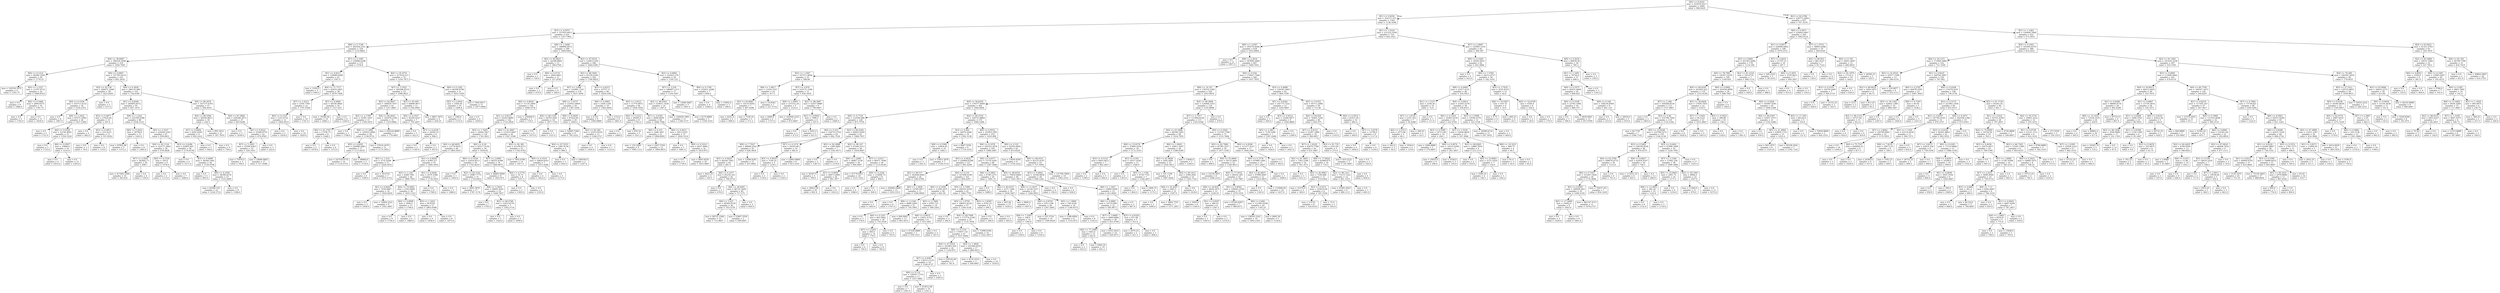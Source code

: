 digraph Tree {
node [shape=box] ;
0 [label="X[5] <= 8.2619\nmse = 333076.9517\nsamples = 2000\nvalue = 996.6425"] ;
1 [label="X[1] <= 0.8256\nmse = 324111.515\nsamples = 1343\nvalue = 1138.1646"] ;
0 -> 1 [labeldistance=2.5, labelangle=45, headlabel="True"] ;
2 [label="X[3] <= 0.5975\nmse = 337055.0912\nsamples = 633\nvalue = 1357.7962"] ;
1 -> 2 ;
3 [label="X[8] <= 5.7148\nmse = 362504.2551\nsamples = 334\nvalue = 1132.8802"] ;
2 -> 3 ;
4 [label="X[4] <= 39.8487\nmse = 390229.3048\nsamples = 219\nvalue = 1004.7945"] ;
3 -> 4 ;
5 [label="X[6] <= 0.1214\nmse = 60280.3304\nsamples = 28\nvalue = 1779.25"] ;
4 -> 5 ;
6 [label="mse = 145530.1875\nsamples = 4\nvalue = 1355.75"] ;
5 -> 6 ;
7 [label="X[5] <= 2.3327\nmse = 11197.9722\nsamples = 24\nvalue = 1849.8333"] ;
5 -> 7 ;
8 [label="mse = 0.0\nsamples = 8\nvalue = 1986.0"] ;
7 -> 8 ;
9 [label="X[6] <= 0.5466\nmse = 2890.9375\nsamples = 16\nvalue = 1781.75"] ;
7 -> 9 ;
10 [label="mse = 0.0\nsamples = 5\nvalue = 1702.0"] ;
9 -> 10 ;
11 [label="mse = 0.0\nsamples = 11\nvalue = 1818.0"] ;
9 -> 11 ;
12 [label="X[6] <= 0.0807\nmse = 337783.0519\nsamples = 191\nvalue = 891.2618"] ;
4 -> 12 ;
13 [label="X[2] <= 92.136\nmse = 206071.3268\nsamples = 39\nvalue = 1423.8205"] ;
12 -> 13 ;
14 [label="X[0] <= 0.1936\nmse = 103713.4152\nsamples = 34\nvalue = 1554.2353"] ;
13 -> 14 ;
15 [label="mse = 0.0\nsamples = 8\nvalue = 1967.0"] ;
14 -> 15 ;
16 [label="X[8] <= 3.1822\nmse = 67072.1006\nsamples = 26\nvalue = 1427.2308"] ;
14 -> 16 ;
17 [label="mse = 0.0\nsamples = 5\nvalue = 1751.0"] ;
16 -> 17 ;
18 [label="X[6] <= 0.0328\nmse = 52140.4082\nsamples = 21\nvalue = 1350.1429"] ;
16 -> 18 ;
19 [label="mse = 0.0\nsamples = 5\nvalue = 1725.0"] ;
18 -> 19 ;
20 [label="X[6] <= 0.0587\nmse = 10800.0\nsamples = 16\nvalue = 1233.0"] ;
18 -> 20 ;
21 [label="mse = 0.0\nsamples = 4\nvalue = 1053.0"] ;
20 -> 21 ;
22 [label="mse = 0.0\nsamples = 12\nvalue = 1293.0"] ;
20 -> 22 ;
23 [label="mse = 0.0\nsamples = 5\nvalue = 537.0"] ;
13 -> 23 ;
24 [label="X[0] <= 0.3628\nmse = 280135.486\nsamples = 152\nvalue = 754.6184"] ;
12 -> 24 ;
25 [label="X[1] <= 0.8206\nmse = 285893.9572\nsamples = 95\nvalue = 907.1474"] ;
24 -> 25 ;
26 [label="X[3] <= 0.4877\nmse = 27624.64\nsamples = 15\nvalue = 207.6"] ;
25 -> 26 ;
27 [label="mse = 0.0\nsamples = 4\nvalue = 482.0"] ;
26 -> 27 ;
28 [label="X[3] <= 0.4913\nmse = 333.4215\nsamples = 11\nvalue = 107.8182"] ;
26 -> 28 ;
29 [label="mse = 0.0\nsamples = 3\nvalue = 78.0"] ;
28 -> 29 ;
30 [label="mse = 0.0\nsamples = 8\nvalue = 119.0"] ;
28 -> 30 ;
31 [label="X[8] <= 1.2241\nmse = 225358.9398\nsamples = 80\nvalue = 1038.3125"] ;
25 -> 31 ;
32 [label="X[0] <= 0.2022\nmse = 36748.0\nsamples = 13\nvalue = 1442.0"] ;
31 -> 32 ;
33 [label="mse = 87852.96\nsamples = 5\nvalue = 1373.2"] ;
32 -> 33 ;
34 [label="mse = 0.0\nsamples = 8\nvalue = 1485.0"] ;
32 -> 34 ;
35 [label="X[5] <= 2.3327\nmse = 224200.1043\nsamples = 67\nvalue = 959.9851"] ;
31 -> 35 ;
36 [label="X[4] <= 82.1124\nmse = 322171.2842\nsamples = 29\nvalue = 678.4828"] ;
35 -> 36 ;
37 [label="X[7] <= 2.4561\nmse = 362842.71\nsamples = 20\nvalue = 498.7"] ;
36 -> 37 ;
38 [label="mse = 417492.1094\nsamples = 16\nvalue = 583.625"] ;
37 -> 38 ;
39 [label="mse = 0.0\nsamples = 4\nvalue = 159.0"] ;
37 -> 39 ;
40 [label="X[0] <= 0.1526\nmse = 350.0\nsamples = 9\nvalue = 1078.0"] ;
36 -> 40 ;
41 [label="mse = 0.0\nsamples = 2\nvalue = 1113.0"] ;
40 -> 41 ;
42 [label="mse = 0.0\nsamples = 7\nvalue = 1068.0"] ;
40 -> 42 ;
43 [label="X[3] <= 0.4286\nmse = 42805.045\nsamples = 38\nvalue = 1174.8158"] ;
35 -> 43 ;
44 [label="mse = 0.0\nsamples = 4\nvalue = 1471.0"] ;
43 -> 44 ;
45 [label="X[3] <= 0.4489\nmse = 36306.1462\nsamples = 34\nvalue = 1139.9706"] ;
43 -> 45 ;
46 [label="mse = 0.0\nsamples = 11\nvalue = 993.0"] ;
45 -> 46 ;
47 [label="X[6] <= 0.1956\nmse = 38398.6276\nsamples = 23\nvalue = 1210.2609"] ;
45 -> 47 ;
48 [label="mse = 62560.102\nsamples = 14\nvalue = 1224.5714"] ;
47 -> 48 ;
49 [label="mse = 0.0\nsamples = 9\nvalue = 1188.0"] ;
47 -> 49 ;
50 [label="X[4] <= 80.2874\nmse = 167137.6793\nsamples = 57\nvalue = 500.4035"] ;
24 -> 50 ;
51 [label="X[4] <= 68.5596\nmse = 48184.9833\nsamples = 30\nvalue = 326.5"] ;
50 -> 51 ;
52 [label="X[7] <= 0.6994\nmse = 9292.8395\nsamples = 9\nvalue = 650.2222"] ;
51 -> 52 ;
53 [label="mse = 0.0\nsamples = 5\nvalue = 564.0"] ;
52 -> 53 ;
54 [label="mse = 0.0\nsamples = 4\nvalue = 758.0"] ;
52 -> 54 ;
55 [label="mse = 692.1814\nsamples = 21\nvalue = 187.7619"] ;
51 -> 55 ;
56 [label="X[4] <= 87.5848\nmse = 228368.3073\nsamples = 27\nvalue = 693.6296"] ;
50 -> 56 ;
57 [label="mse = 0.0\nsamples = 5\nvalue = 1636.0"] ;
56 -> 57 ;
58 [label="X[1] <= 0.8222\nmse = 32566.9752\nsamples = 22\nvalue = 479.4545"] ;
56 -> 58 ;
59 [label="X[7] <= 3.1093\nmse = 25590.9363\nsamples = 19\nvalue = 520.1053"] ;
58 -> 59 ;
60 [label="mse = 75076.0\nsamples = 2\nvalue = 546.0"] ;
59 -> 60 ;
61 [label="mse = 19680.9965\nsamples = 17\nvalue = 517.0588"] ;
59 -> 61 ;
62 [label="mse = 0.0\nsamples = 3\nvalue = 222.0"] ;
58 -> 62 ;
63 [label="X[7] <= 2.1095\nmse = 218966.6296\nsamples = 115\nvalue = 1376.8"] ;
3 -> 63 ;
64 [label="X[1] <= 0.8213\nmse = 129080.9268\nsamples = 41\nvalue = 1597.0"] ;
63 -> 64 ;
65 [label="mse = 1250.0\nsamples = 3\nvalue = 549.0"] ;
64 -> 65 ;
66 [label="X[4] <= 71.7717\nmse = 45619.2465\nsamples = 38\nvalue = 1679.7368"] ;
64 -> 66 ;
67 [label="X[7] <= 1.9313\nmse = 3356.7769\nsamples = 22\nvalue = 1797.6364"] ;
66 -> 67 ;
68 [label="X[0] <= 0.1519\nmse = 1253.4722\nsamples = 12\nvalue = 1844.8333"] ;
67 -> 68 ;
69 [label="mse = 0.0\nsamples = 2\nvalue = 1924.0"] ;
68 -> 69 ;
70 [label="mse = 0.0\nsamples = 10\nvalue = 1829.0"] ;
68 -> 70 ;
71 [label="mse = 0.0\nsamples = 10\nvalue = 1741.0"] ;
67 -> 71 ;
72 [label="X[7] <= 0.0684\nmse = 58336.9844\nsamples = 16\nvalue = 1517.625"] ;
66 -> 72 ;
73 [label="mse = 19346.56\nsamples = 10\nvalue = 1684.2"] ;
72 -> 73 ;
74 [label="mse = 0.0\nsamples = 6\nvalue = 1240.0"] ;
72 -> 74 ;
75 [label="X[4] <= 91.8751\nmse = 227018.513\nsamples = 74\nvalue = 1254.7973"] ;
63 -> 75 ;
76 [label="X[7] <= 3.7022\nmse = 205288.4514\nsamples = 53\nvalue = 1096.9623"] ;
75 -> 76 ;
77 [label="X[2] <= 82.8837\nmse = 166620.7937\nsamples = 42\nvalue = 1217.6667"] ;
76 -> 77 ;
78 [label="X[5] <= 2.1799\nmse = 35361.5207\nsamples = 11\nvalue = 1540.5455"] ;
77 -> 78 ;
79 [label="X[4] <= 41.2767\nmse = 17556.75\nsamples = 8\nvalue = 1448.5"] ;
78 -> 79 ;
80 [label="mse = 0.0\nsamples = 2\nvalue = 1678.0"] ;
79 -> 80 ;
81 [label="mse = 0.0\nsamples = 6\nvalue = 1372.0"] ;
79 -> 81 ;
82 [label="mse = 0.0\nsamples = 3\nvalue = 1786.0"] ;
78 -> 82 ;
83 [label="X[4] <= 66.4923\nmse = 163078.2164\nsamples = 31\nvalue = 1103.0968"] ;
77 -> 83 ;
84 [label="X[8] <= 11.2981\nmse = 145922.2806\nsamples = 28\nvalue = 1138.0714"] ;
83 -> 84 ;
85 [label="X[5] <= 4.8291\nmse = 220980.4983\nsamples = 17\nvalue = 1113.8235"] ;
84 -> 85 ;
86 [label="mse = 247530.6735\nsamples = 14\nvalue = 1110.5714"] ;
85 -> 86 ;
87 [label="mse = 96800.0\nsamples = 3\nvalue = 1129.0"] ;
85 -> 87 ;
88 [label="mse = 27610.2479\nsamples = 11\nvalue = 1175.5455"] ;
84 -> 88 ;
89 [label="mse = 205226.8889\nsamples = 3\nvalue = 776.6667"] ;
83 -> 89 ;
90 [label="X[2] <= 83.495\nmse = 84896.9917\nsamples = 11\nvalue = 636.0909"] ;
76 -> 90 ;
91 [label="X[0] <= 0.1937\nmse = 92595.6327\nsamples = 7\nvalue = 750.2857"] ;
90 -> 91 ;
92 [label="mse = 0.0\nsamples = 3\nvalue = 422.0"] ;
91 -> 92 ;
93 [label="X[7] <= 4.4229\nmse = 20592.25\nsamples = 4\nvalue = 996.5"] ;
91 -> 93 ;
94 [label="mse = 0.0\nsamples = 2\nvalue = 1140.0"] ;
93 -> 94 ;
95 [label="mse = 0.0\nsamples = 2\nvalue = 853.0"] ;
93 -> 95 ;
96 [label="mse = 8667.1875\nsamples = 4\nvalue = 436.25"] ;
90 -> 96 ;
97 [label="X[6] <= 0.1295\nmse = 60308.9796\nsamples = 21\nvalue = 1653.1429"] ;
75 -> 97 ;
98 [label="X[5] <= 2.4454\nmse = 2584.56\nsamples = 10\nvalue = 1406.8"] ;
97 -> 98 ;
99 [label="mse = 1280.0\nsamples = 6\nvalue = 1372.0"] ;
98 -> 99 ;
100 [label="mse = 0.0\nsamples = 4\nvalue = 1459.0"] ;
98 -> 100 ;
101 [label="mse = 7464.9917\nsamples = 11\nvalue = 1877.0909"] ;
97 -> 101 ;
102 [label="X[8] <= 1.5448\nmse = 188994.6472\nsamples = 299\nvalue = 1609.0401"] ;
2 -> 102 ;
103 [label="X[2] <= 80.9825\nmse = 24188.6864\nsamples = 13\nvalue = 399.0769"] ;
102 -> 103 ;
104 [label="mse = 0.0\nsamples = 2\nvalue = 738.0"] ;
103 -> 104 ;
105 [label="X[6] <= 0.4731\nmse = 3904.0661\nsamples = 11\nvalue = 337.4545"] ;
103 -> 105 ;
106 [label="mse = 0.0\nsamples = 2\nvalue = 470.0"] ;
105 -> 106 ;
107 [label="mse = 0.0\nsamples = 9\nvalue = 308.0"] ;
105 -> 107 ;
108 [label="X[2] <= 87.9519\nmse = 126915.058\nsamples = 286\nvalue = 1664.0385"] ;
102 -> 108 ;
109 [label="X[2] <= 86.5945\nmse = 93156.6106\nsamples = 262\nvalue = 1706.9924"] ;
108 -> 109 ;
110 [label="X[7] <= 3.698\nmse = 116981.7331\nsamples = 178\nvalue = 1637.5056"] ;
109 -> 110 ;
111 [label="X[6] <= 0.8929\nmse = 71135.2909\nsamples = 144\nvalue = 1696.5278"] ;
110 -> 111 ;
112 [label="X[1] <= 0.8213\nmse = 55243.9689\nsamples = 142\nvalue = 1710.2958"] ;
111 -> 112 ;
113 [label="X[5] <= 1.7605\nmse = 32644.7827\nsamples = 116\nvalue = 1742.3621"] ;
112 -> 113 ;
114 [label="X[4] <= 66.6835\nmse = 13776.9525\nsamples = 66\nvalue = 1805.0455"] ;
113 -> 114 ;
115 [label="X[5] <= 1.214\nmse = 3732.4298\nsamples = 11\nvalue = 1628.5455"] ;
114 -> 115 ;
116 [label="mse = 0.0\nsamples = 4\nvalue = 1548.0"] ;
115 -> 116 ;
117 [label="mse = 39.6735\nsamples = 7\nvalue = 1674.5714"] ;
115 -> 117 ;
118 [label="X[1] <= 0.8204\nmse = 8309.317\nsamples = 55\nvalue = 1840.3455"] ;
114 -> 118 ;
119 [label="X[5] <= 1.144\nmse = 6268.7991\nsamples = 44\nvalue = 1866.7955"] ;
118 -> 119 ;
120 [label="X[1] <= 0.8203\nmse = 7030.0867\nsamples = 14\nvalue = 1934.6429"] ;
119 -> 120 ;
121 [label="mse = 0.0\nsamples = 5\nvalue = 1958.0"] ;
120 -> 121 ;
122 [label="mse = 10464.2222\nsamples = 9\nvalue = 1921.6667"] ;
120 -> 122 ;
123 [label="X[4] <= 74.9493\nmse = 2762.8489\nsamples = 30\nvalue = 1835.1333"] ;
119 -> 123 ;
124 [label="X[0] <= 0.8998\nmse = 3600.0\nsamples = 13\nvalue = 1796.0"] ;
123 -> 124 ;
125 [label="mse = 0.0\nsamples = 9\nvalue = 1756.0"] ;
124 -> 125 ;
126 [label="mse = 0.0\nsamples = 4\nvalue = 1886.0"] ;
124 -> 126 ;
127 [label="X[5] <= 1.2452\nmse = 56.0554\nsamples = 17\nvalue = 1865.0588"] ;
123 -> 127 ;
128 [label="mse = 0.0\nsamples = 9\nvalue = 1858.0"] ;
127 -> 128 ;
129 [label="mse = 0.0\nsamples = 8\nvalue = 1873.0"] ;
127 -> 129 ;
130 [label="X[1] <= 0.8206\nmse = 2479.3388\nsamples = 11\nvalue = 1734.5455"] ;
118 -> 130 ;
131 [label="mse = 0.0\nsamples = 6\nvalue = 1780.0"] ;
130 -> 131 ;
132 [label="mse = 0.0\nsamples = 5\nvalue = 1680.0"] ;
130 -> 132 ;
133 [label="X[0] <= 0.29\nmse = 45517.5156\nsamples = 50\nvalue = 1659.62"] ;
113 -> 133 ;
134 [label="X[6] <= 0.1036\nmse = 22024.8512\nsamples = 34\nvalue = 1743.8235"] ;
133 -> 134 ;
135 [label="mse = 0.0\nsamples = 3\nvalue = 1942.0"] ;
134 -> 135 ;
136 [label="X[2] <= 82.3142\nmse = 19987.7773\nsamples = 31\nvalue = 1724.6452"] ;
134 -> 136 ;
137 [label="mse = 3845.3979\nsamples = 17\nvalue = 1787.1176"] ;
136 -> 137 ;
138 [label="X[8] <= 3.3024\nmse = 29095.4541\nsamples = 14\nvalue = 1648.7857"] ;
136 -> 138 ;
139 [label="mse = 0.0\nsamples = 7\nvalue = 1795.0"] ;
138 -> 139 ;
140 [label="X[2] <= 84.4748\nmse = 15433.6735\nsamples = 7\nvalue = 1502.5714"] ;
138 -> 140 ;
141 [label="mse = 0.0\nsamples = 5\nvalue = 1424.0"] ;
140 -> 141 ;
142 [label="mse = 0.0\nsamples = 2\nvalue = 1699.0"] ;
140 -> 142 ;
143 [label="X[7] <= 2.4985\nmse = 48355.8398\nsamples = 16\nvalue = 1480.6875"] ;
133 -> 143 ;
144 [label="mse = 84892.6094\nsamples = 8\nvalue = 1403.875"] ;
143 -> 144 ;
145 [label="X[0] <= 0.5776\nmse = 18.75\nsamples = 8\nvalue = 1557.5"] ;
143 -> 145 ;
146 [label="mse = 0.0\nsamples = 2\nvalue = 1565.0"] ;
145 -> 146 ;
147 [label="mse = 0.0\nsamples = 6\nvalue = 1555.0"] ;
145 -> 147 ;
148 [label="X[4] <= 41.4867\nmse = 131015.9467\nsamples = 26\nvalue = 1567.2308"] ;
112 -> 148 ;
149 [label="X[2] <= 82.382\nmse = 41339.0113\nsamples = 21\nvalue = 1702.4762"] ;
148 -> 149 ;
150 [label="mse = 7402.6786\nsamples = 14\nvalue = 1817.5"] ;
149 -> 150 ;
151 [label="X[0] <= 0.1014\nmse = 29828.8163\nsamples = 7\nvalue = 1472.4286"] ;
149 -> 151 ;
152 [label="mse = 0.0\nsamples = 4\nvalue = 1622.0"] ;
151 -> 152 ;
153 [label="mse = 0.0\nsamples = 3\nvalue = 1273.0"] ;
151 -> 153 ;
154 [label="X[4] <= 67.5523\nmse = 108176.56\nsamples = 5\nvalue = 999.2"] ;
148 -> 154 ;
155 [label="mse = 0.0\nsamples = 3\nvalue = 834.0"] ;
154 -> 155 ;
156 [label="mse = 168100.0\nsamples = 2\nvalue = 1247.0"] ;
154 -> 156 ;
157 [label="mse = 230400.0\nsamples = 2\nvalue = 719.0"] ;
111 -> 157 ;
158 [label="X[8] <= 3.2575\nmse = 233912.6609\nsamples = 34\nvalue = 1387.5294"] ;
110 -> 158 ;
159 [label="X[4] <= 80.1164\nmse = 34703.2041\nsamples = 14\nvalue = 1877.7143"] ;
158 -> 159 ;
160 [label="mse = 0.0\nsamples = 11\nvalue = 1975.0"] ;
159 -> 160 ;
161 [label="mse = 0.0\nsamples = 3\nvalue = 1521.0"] ;
159 -> 161 ;
162 [label="X[8] <= 8.5828\nmse = 87424.64\nsamples = 20\nvalue = 1044.4"] ;
158 -> 162 ;
163 [label="mse = 52965.7284\nsamples = 9\nvalue = 795.2222"] ;
162 -> 163 ;
164 [label="X[2] <= 82.382\nmse = 23253.6529\nsamples = 11\nvalue = 1248.2727"] ;
162 -> 164 ;
165 [label="mse = 0.0\nsamples = 4\nvalue = 1450.0"] ;
164 -> 165 ;
166 [label="mse = 0.0\nsamples = 7\nvalue = 1133.0"] ;
164 -> 166 ;
167 [label="X[3] <= 0.6515\nmse = 10757.11\nsamples = 84\nvalue = 1854.2381"] ;
109 -> 167 ;
168 [label="X[8] <= 4.4993\nmse = 1446.1358\nsamples = 18\nvalue = 1920.4444"] ;
167 -> 168 ;
169 [label="mse = 6.321\nsamples = 9\nvalue = 1949.8889"] ;
168 -> 169 ;
170 [label="mse = 1152.0\nsamples = 9\nvalue = 1891.0"] ;
168 -> 170 ;
171 [label="X[5] <= 2.4315\nmse = 11774.9972\nsamples = 66\nvalue = 1836.1818"] ;
167 -> 171 ;
172 [label="X[0] <= 0.1523\nmse = 46585.0\nsamples = 8\nvalue = 1745.0"] ;
171 -> 172 ;
173 [label="mse = 0.0\nsamples = 3\nvalue = 1468.0"] ;
172 -> 173 ;
174 [label="mse = 876.16\nsamples = 5\nvalue = 1911.2"] ;
172 -> 174 ;
175 [label="X[7] <= 4.0361\nmse = 5668.6659\nsamples = 58\nvalue = 1848.7586"] ;
171 -> 175 ;
176 [label="X[0] <= 0.101\nmse = 1486.3447\nsamples = 21\nvalue = 1898.8095"] ;
175 -> 176 ;
177 [label="mse = 135.2099\nsamples = 9\nvalue = 1905.1111"] ;
176 -> 177 ;
178 [label="mse = 2447.5764\nsamples = 12\nvalue = 1894.0833"] ;
176 -> 178 ;
179 [label="X[6] <= 0.4412\nmse = 5813.6333\nsamples = 37\nvalue = 1820.3514"] ;
175 -> 179 ;
180 [label="mse = 0.0\nsamples = 5\nvalue = 1881.0"] ;
179 -> 180 ;
181 [label="X[0] <= 0.1014\nmse = 6057.4844\nsamples = 32\nvalue = 1810.875"] ;
179 -> 181 ;
182 [label="mse = 0.0\nsamples = 2\nvalue = 1739.0"] ;
181 -> 182 ;
183 [label="mse = 6093.9556\nsamples = 30\nvalue = 1815.6667"] ;
181 -> 183 ;
184 [label="X[3] <= 0.6892\nmse = 255423.276\nsamples = 24\nvalue = 1195.125"] ;
108 -> 184 ;
185 [label="X[7] <= 3.259\nmse = 188487.1211\nsamples = 17\nvalue = 1334.7647"] ;
184 -> 185 ;
186 [label="X[2] <= 90.4593\nmse = 210831.1429\nsamples = 14\nvalue = 1387.0"] ;
185 -> 186 ;
187 [label="mse = 256458.1983\nsamples = 11\nvalue = 1340.2727"] ;
186 -> 187 ;
188 [label="mse = 6170.8889\nsamples = 3\nvalue = 1558.3333"] ;
186 -> 188 ;
189 [label="mse = 12060.6667\nsamples = 3\nvalue = 1091.0"] ;
185 -> 189 ;
190 [label="X[0] <= 0.7391\nmse = 255621.4286\nsamples = 7\nvalue = 856.0"] ;
184 -> 190 ;
191 [label="mse = 0.0\nsamples = 4\nvalue = 1288.0"] ;
190 -> 191 ;
192 [label="mse = 15842.0\nsamples = 3\nvalue = 280.0"] ;
190 -> 192 ;
193 [label="X[1] <= 1.0318\nmse = 231222.5549\nsamples = 710\nvalue = 942.3521"] ;
1 -> 193 ;
194 [label="X[8] <= 1.0307\nmse = 195570.8566\nsamples = 618\nvalue = 1023.8964"] ;
193 -> 194 ;
195 [label="mse = 0.0\nsamples = 11\nvalue = 1807.0"] ;
194 -> 195 ;
196 [label="X[8] <= 2.2614\nmse = 187800.2969\nsamples = 607\nvalue = 1009.7051"] ;
194 -> 196 ;
197 [label="X[5] <= 1.3387\nmse = 197511.8944\nsamples = 25\nvalue = 588.84"] ;
196 -> 197 ;
198 [label="X[6] <= 1.0817\nmse = 13162.5357\nsamples = 14\nvalue = 317.5"] ;
197 -> 198 ;
199 [label="X[2] <= 83.8061\nmse = 10135.9592\nsamples = 7\nvalue = 407.4286"] ;
198 -> 199 ;
200 [label="mse = 6241.0\nsamples = 2\nvalue = 498.0"] ;
199 -> 200 ;
201 [label="mse = 7100.16\nsamples = 5\nvalue = 371.2"] ;
199 -> 201 ;
202 [label="mse = 14.8163\nsamples = 7\nvalue = 227.5714"] ;
198 -> 202 ;
203 [label="X[7] <= 4.879\nmse = 219172.3306\nsamples = 11\nvalue = 934.1818"] ;
197 -> 203 ;
204 [label="X[8] <= 1.6005\nmse = 275152.24\nsamples = 5\nvalue = 1214.4"] ;
203 -> 204 ;
205 [label="mse = 4489.0\nsamples = 2\nvalue = 1727.0"] ;
204 -> 205 ;
206 [label="mse = 163640.2222\nsamples = 3\nvalue = 872.6667"] ;
204 -> 206 ;
207 [label="X[2] <= 88.3987\nmse = 52557.8889\nsamples = 6\nvalue = 700.6667"] ;
203 -> 207 ;
208 [label="X[1] <= 0.8562\nmse = 7996.5\nsamples = 4\nvalue = 547.0"] ;
207 -> 208 ;
209 [label="mse = 0.0\nsamples = 2\nvalue = 473.0"] ;
208 -> 209 ;
210 [label="mse = 5041.0\nsamples = 2\nvalue = 621.0"] ;
208 -> 210 ;
211 [label="mse = 0.0\nsamples = 2\nvalue = 1008.0"] ;
207 -> 211 ;
212 [label="X[0] <= 0.554\nmse = 179447.7366\nsamples = 582\nvalue = 1027.7835"] ;
196 -> 212 ;
213 [label="X[8] <= 14.107\nmse = 176533.3385\nsamples = 520\nvalue = 1053.9019"] ;
212 -> 213 ;
214 [label="X[4] <= 50.8259\nmse = 179377.0009\nsamples = 402\nvalue = 1000.4826"] ;
213 -> 214 ;
215 [label="X[6] <= 0.7724\nmse = 122590.496\nsamples = 128\nvalue = 872.7578"] ;
214 -> 215 ;
216 [label="X[0] <= 0.323\nmse = 100753.5702\nsamples = 65\nvalue = 682.7538"] ;
215 -> 216 ;
217 [label="X[8] <= 7.7027\nmse = 89099.2542\nsamples = 55\nvalue = 628.3818"] ;
216 -> 217 ;
218 [label="X[3] <= 0.4424\nmse = 94244.7045\nsamples = 44\nvalue = 681.5"] ;
217 -> 218 ;
219 [label="mse = 4422.25\nsamples = 2\nvalue = 165.5"] ;
218 -> 219 ;
220 [label="X[6] <= 0.1077\nmse = 85239.352\nsamples = 42\nvalue = 706.0714"] ;
218 -> 220 ;
221 [label="mse = 0.0\nsamples = 2\nvalue = 476.0"] ;
220 -> 221 ;
222 [label="X[4] <= 36.6491\nmse = 86722.3444\nsamples = 40\nvalue = 717.575"] ;
220 -> 222 ;
223 [label="X[8] <= 3.425\nmse = 94384.9159\nsamples = 36\nvalue = 703.5278"] ;
222 -> 223 ;
224 [label="mse = 99722.1506\nsamples = 33\nvalue = 712.9697"] ;
223 -> 224 ;
225 [label="mse = 23907.5556\nsamples = 3\nvalue = 599.6667"] ;
223 -> 225 ;
226 [label="mse = 0.0\nsamples = 4\nvalue = 844.0"] ;
222 -> 226 ;
227 [label="mse = 12086.6281\nsamples = 11\nvalue = 415.9091"] ;
217 -> 227 ;
228 [label="X[7] <= 4.1274\nmse = 59163.96\nsamples = 10\nvalue = 981.8"] ;
216 -> 228 ;
229 [label="X[3] <= 0.4619\nmse = 7140.25\nsamples = 4\nvalue = 1234.5"] ;
228 -> 229 ;
230 [label="mse = 0.0\nsamples = 2\nvalue = 1150.0"] ;
229 -> 230 ;
231 [label="mse = 0.0\nsamples = 2\nvalue = 1319.0"] ;
229 -> 231 ;
232 [label="mse = 22893.8889\nsamples = 6\nvalue = 813.3333"] ;
228 -> 232 ;
233 [label="X[2] <= 84.5249\nmse = 69443.0209\nsamples = 63\nvalue = 1068.7937"] ;
215 -> 233 ;
234 [label="X[2] <= 82.0988\nmse = 1580.4082\nsamples = 7\nvalue = 1341.8571"] ;
233 -> 234 ;
235 [label="mse = 0.0\nsamples = 5\nvalue = 1367.0"] ;
234 -> 235 ;
236 [label="mse = 0.0\nsamples = 2\nvalue = 1279.0"] ;
234 -> 236 ;
237 [label="X[2] <= 90.147\nmse = 67440.3313\nsamples = 56\nvalue = 1034.6607"] ;
233 -> 237 ;
238 [label="X[6] <= 1.2496\nmse = 36867.3156\nsamples = 30\nvalue = 964.4667"] ;
237 -> 238 ;
239 [label="mse = 56307.0\nsamples = 4\nvalue = 790.0"] ;
238 -> 239 ;
240 [label="X[7] <= 0.9856\nmse = 28473.2899\nsamples = 26\nvalue = 991.3077"] ;
238 -> 240 ;
241 [label="mse = 36623.56\nsamples = 20\nvalue = 981.8"] ;
240 -> 241 ;
242 [label="mse = 0.0\nsamples = 6\nvalue = 1023.0"] ;
240 -> 242 ;
243 [label="X[7] <= 3.6317\nmse = 90471.7648\nsamples = 26\nvalue = 1115.6538"] ;
237 -> 243 ;
244 [label="mse = 47176.6451\nsamples = 18\nvalue = 1215.7222"] ;
243 -> 244 ;
245 [label="X[0] <= 0.2226\nmse = 114660.75\nsamples = 8\nvalue = 890.5"] ;
243 -> 245 ;
246 [label="mse = 0.0\nsamples = 6\nvalue = 1086.0"] ;
245 -> 246 ;
247 [label="mse = 0.0\nsamples = 2\nvalue = 304.0"] ;
245 -> 247 ;
248 [label="X[4] <= 60.5318\nmse = 194723.8864\nsamples = 274\nvalue = 1060.1496"] ;
214 -> 248 ;
249 [label="X[3] <= 0.462\nmse = 34970.4266\nsamples = 19\nvalue = 1592.3158"] ;
248 -> 249 ;
250 [label="X[8] <= 6.5589\nmse = 32824.05\nsamples = 10\nvalue = 1482.5"] ;
249 -> 250 ;
251 [label="mse = 0.0\nsamples = 3\nvalue = 1361.0"] ;
250 -> 251 ;
252 [label="mse = 37853.3878\nsamples = 7\nvalue = 1534.5714"] ;
250 -> 252 ;
253 [label="mse = 9067.5556\nsamples = 9\nvalue = 1714.3333"] ;
249 -> 253 ;
254 [label="X[6] <= 0.9552\nmse = 183953.599\nsamples = 255\nvalue = 1020.498"] ;
248 -> 254 ;
255 [label="X[6] <= 0.1978\nmse = 195522.2076\nsamples = 193\nvalue = 1086.2487"] ;
254 -> 255 ;
256 [label="X[3] <= 0.4632\nmse = 226806.8788\nsamples = 127\nvalue = 981.6299"] ;
255 -> 256 ;
257 [label="X[2] <= 90.517\nmse = 342940.6095\nsamples = 26\nvalue = 1283.0769"] ;
256 -> 257 ;
258 [label="mse = 459065.0489\nsamples = 15\nvalue = 1053.5333"] ;
257 -> 258 ;
259 [label="X[5] <= 1.3838\nmse = 14760.9917\nsamples = 11\nvalue = 1596.0909"] ;
257 -> 259 ;
260 [label="mse = 0.0\nsamples = 5\nvalue = 1463.0"] ;
259 -> 260 ;
261 [label="mse = 0.0\nsamples = 6\nvalue = 1707.0"] ;
259 -> 261 ;
262 [label="X[0] <= 0.219\nmse = 167496.9199\nsamples = 101\nvalue = 904.0297"] ;
256 -> 262 ;
263 [label="X[0] <= 0.1658\nmse = 11594.2475\nsamples = 40\nvalue = 661.95"] ;
262 -> 263 ;
264 [label="X[8] <= 3.2106\nmse = 4686.2494\nsamples = 21\nvalue = 730.1905"] ;
263 -> 264 ;
265 [label="mse = 0.0\nsamples = 3\nvalue = 578.0"] ;
264 -> 265 ;
266 [label="X[0] <= 0.1247\nmse = 963.5802\nsamples = 18\nvalue = 755.5556"] ;
264 -> 266 ;
267 [label="X[7] <= 2.0201\nmse = 300.0\nsamples = 14\nvalue = 770.0"] ;
266 -> 267 ;
268 [label="mse = 0.0\nsamples = 6\nvalue = 750.0"] ;
267 -> 268 ;
269 [label="mse = 0.0\nsamples = 8\nvalue = 785.0"] ;
267 -> 269 ;
270 [label="mse = 0.0\nsamples = 4\nvalue = 705.0"] ;
266 -> 270 ;
271 [label="X[5] <= 2.7609\nmse = 8393.723\nsamples = 19\nvalue = 586.5263"] ;
263 -> 271 ;
272 [label="mse = 600.9941\nsamples = 13\nvalue = 601.9231"] ;
271 -> 272 ;
273 [label="X[6] <= 0.0674\nmse = 23651.4722\nsamples = 6\nvalue = 553.1667"] ;
271 -> 273 ;
274 [label="mse = 47226.8889\nsamples = 3\nvalue = 559.3333"] ;
273 -> 274 ;
275 [label="mse = 0.0\nsamples = 3\nvalue = 547.0"] ;
273 -> 275 ;
276 [label="X[5] <= 2.7289\nmse = 206101.6195\nsamples = 61\nvalue = 1062.7705"] ;
262 -> 276 ;
277 [label="X[5] <= 1.0759\nmse = 186912.8126\nsamples = 57\nvalue = 1109.3158"] ;
276 -> 277 ;
278 [label="mse = 0.0\nsamples = 2\nvalue = 382.0"] ;
277 -> 278 ;
279 [label="X[4] <= 69.7908\nmse = 173774.2169\nsamples = 55\nvalue = 1135.7636"] ;
277 -> 279 ;
280 [label="X[6] <= 0.1316\nmse = 170957.141\nsamples = 41\nvalue = 1037.9268"] ;
279 -> 280 ;
281 [label="X[4] <= 67.9325\nmse = 192465.526\nsamples = 24\nvalue = 1144.875"] ;
280 -> 281 ;
282 [label="X[7] <= 4.0361\nmse = 136313.5125\nsamples = 19\nvalue = 1240.4737"] ;
281 -> 282 ;
283 [label="X[6] <= 0.114\nmse = 149567.7716\nsamples = 17\nvalue = 1257.5882"] ;
282 -> 283 ;
284 [label="mse = 0.0\nsamples = 7\nvalue = 1281.0"] ;
283 -> 284 ;
285 [label="mse = 253612.96\nsamples = 10\nvalue = 1241.2"] ;
283 -> 285 ;
286 [label="mse = 0.0\nsamples = 2\nvalue = 1095.0"] ;
282 -> 286 ;
287 [label="mse = 239145.84\nsamples = 5\nvalue = 781.6"] ;
281 -> 287 ;
288 [label="X[5] <= 1.3838\nmse = 101648.0554\nsamples = 17\nvalue = 886.9412"] ;
280 -> 288 ;
289 [label="mse = 4110.2222\nsamples = 3\nvalue = 200.6667"] ;
288 -> 289 ;
290 [label="mse = 0.0\nsamples = 14\nvalue = 1034.0"] ;
288 -> 290 ;
291 [label="mse = 71896.9184\nsamples = 14\nvalue = 1422.2857"] ;
279 -> 291 ;
292 [label="X[5] <= 3.6587\nmse = 8742.25\nsamples = 4\nvalue = 399.5"] ;
276 -> 292 ;
293 [label="mse = 0.0\nsamples = 2\nvalue = 306.0"] ;
292 -> 293 ;
294 [label="mse = 0.0\nsamples = 2\nvalue = 493.0"] ;
292 -> 294 ;
295 [label="X[6] <= 0.4377\nmse = 73735.4281\nsamples = 66\nvalue = 1287.5606"] ;
255 -> 295 ;
296 [label="X[6] <= 0.2803\nmse = 6798.1275\nsamples = 20\nvalue = 1481.15"] ;
295 -> 296 ;
297 [label="mse = 0.0\nsamples = 2\nvalue = 1688.0"] ;
296 -> 297 ;
298 [label="X[2] <= 83.6537\nmse = 2271.1389\nsamples = 18\nvalue = 1458.1667"] ;
296 -> 298 ;
299 [label="mse = 403.44\nsamples = 15\nvalue = 1450.4"] ;
298 -> 299 ;
300 [label="mse = 9800.0\nsamples = 3\nvalue = 1497.0"] ;
298 -> 300 ;
301 [label="X[4] <= 89.8355\nmse = 79459.8469\nsamples = 46\nvalue = 1203.3913"] ;
295 -> 301 ;
302 [label="X[8] <= 11.0537\nmse = 12126.5147\nsamples = 42\nvalue = 1284.0952"] ;
301 -> 302 ;
303 [label="X[6] <= 0.8743\nmse = 970.1198\nsamples = 26\nvalue = 1367.2692"] ;
302 -> 303 ;
304 [label="X[8] <= 7.3365\nmse = 108.0\nsamples = 12\nvalue = 1340.0"] ;
303 -> 304 ;
305 [label="mse = 0.0\nsamples = 3\nvalue = 1358.0"] ;
304 -> 305 ;
306 [label="mse = 0.0\nsamples = 9\nvalue = 1334.0"] ;
304 -> 306 ;
307 [label="mse = 525.3724\nsamples = 14\nvalue = 1390.6429"] ;
303 -> 307 ;
308 [label="X[5] <= 1.0999\nmse = 746.4336\nsamples = 16\nvalue = 1148.9375"] ;
302 -> 308 ;
309 [label="mse = 1396.6094\nsamples = 8\nvalue = 1155.875"] ;
308 -> 309 ;
310 [label="mse = 0.0\nsamples = 8\nvalue = 1142.0"] ;
308 -> 310 ;
311 [label="mse = 0.0\nsamples = 4\nvalue = 356.0"] ;
301 -> 311 ;
312 [label="X[0] <= 0.125\nmse = 92592.0492\nsamples = 62\nvalue = 815.8226"] ;
254 -> 312 ;
313 [label="mse = 15644.8395\nsamples = 9\nvalue = 1159.2222"] ;
312 -> 313 ;
314 [label="X[4] <= 86.6331\nmse = 82233.4197\nsamples = 53\nvalue = 757.5094"] ;
312 -> 314 ;
315 [label="X[3] <= 0.4842\nmse = 19148.9836\nsamples = 39\nvalue = 648.1282"] ;
314 -> 315 ;
316 [label="mse = 0.0\nsamples = 6\nvalue = 838.0"] ;
315 -> 316 ;
317 [label="X[6] <= 1.1827\nmse = 14884.0569\nsamples = 33\nvalue = 613.6061"] ;
315 -> 317 ;
318 [label="X[6] <= 0.9885\nmse = 10710.999\nsamples = 31\nvalue = 595.9677"] ;
317 -> 318 ;
319 [label="X[7] <= 3.6895\nmse = 4960.6864\nsamples = 26\nvalue = 631.0769"] ;
318 -> 319 ;
320 [label="X[4] <= 77.1699\nmse = 5403.0\nsamples = 12\nvalue = 643.0"] ;
319 -> 320 ;
321 [label="mse = 0.0\nsamples = 2\nvalue = 652.0"] ;
320 -> 321 ;
322 [label="mse = 6464.16\nsamples = 10\nvalue = 641.2"] ;
320 -> 322 ;
323 [label="mse = 4355.2653\nsamples = 14\nvalue = 620.8571"] ;
319 -> 323 ;
324 [label="X[3] <= 0.6326\nmse = 871.84\nsamples = 5\nvalue = 413.4"] ;
318 -> 324 ;
325 [label="mse = 2070.25\nsamples = 2\nvalue = 421.5"] ;
324 -> 325 ;
326 [label="mse = 0.0\nsamples = 3\nvalue = 408.0"] ;
324 -> 326 ;
327 [label="mse = 0.0\nsamples = 2\nvalue = 887.0"] ;
317 -> 327 ;
328 [label="mse = 131794.5969\nsamples = 14\nvalue = 1062.2143"] ;
314 -> 328 ;
329 [label="X[4] <= 96.2609\nmse = 124004.3353\nsamples = 118\nvalue = 1235.8898"] ;
213 -> 329 ;
330 [label="X[7] <= 2.7017\nmse = 111904.6144\nsamples = 115\nvalue = 1255.6348"] ;
329 -> 330 ;
331 [label="X[4] <= 43.3468\nmse = 68546.5263\nsamples = 44\nvalue = 1416.7955"] ;
330 -> 331 ;
332 [label="X[8] <= 15.8176\nmse = 37806.5556\nsamples = 18\nvalue = 1172.3333"] ;
331 -> 332 ;
333 [label="X[3] <= 0.5132\nmse = 8493.0612\nsamples = 7\nvalue = 962.2857"] ;
332 -> 333 ;
334 [label="mse = 0.0\nsamples = 2\nvalue = 1108.0"] ;
333 -> 334 ;
335 [label="mse = 0.0\nsamples = 5\nvalue = 904.0"] ;
333 -> 335 ;
336 [label="X[3] <= 0.501\nmse = 10517.4545\nsamples = 11\nvalue = 1306.0"] ;
332 -> 336 ;
337 [label="mse = 0.0\nsamples = 4\nvalue = 1393.0"] ;
336 -> 337 ;
338 [label="X[5] <= 1.1746\nmse = 9730.7755\nsamples = 7\nvalue = 1256.2857"] ;
336 -> 338 ;
339 [label="mse = 0.0\nsamples = 3\nvalue = 1364.0"] ;
338 -> 339 ;
340 [label="mse = 1800.75\nsamples = 4\nvalue = 1175.5"] ;
338 -> 340 ;
341 [label="X[6] <= 1.0645\nmse = 19811.3447\nsamples = 26\nvalue = 1586.0385"] ;
331 -> 341 ;
342 [label="X[2] <= 81.9646\nmse = 3592.4991\nsamples = 23\nvalue = 1630.3913"] ;
341 -> 342 ;
343 [label="mse = 101.1358\nsamples = 9\nvalue = 1687.4444"] ;
342 -> 343 ;
344 [label="X[4] <= 94.1412\nmse = 2399.2041\nsamples = 14\nvalue = 1593.7143"] ;
342 -> 344 ;
345 [label="X[4] <= 55.4547\nmse = 2483.5\nsamples = 12\nvalue = 1587.0"] ;
344 -> 345 ;
346 [label="mse = 0.0\nsamples = 5\nvalue = 1609.0"] ;
345 -> 346 ;
347 [label="mse = 3664.7755\nsamples = 7\nvalue = 1571.2857"] ;
345 -> 347 ;
348 [label="mse = 0.0\nsamples = 2\nvalue = 1634.0"] ;
344 -> 348 ;
349 [label="mse = 13448.0\nsamples = 3\nvalue = 1246.0"] ;
341 -> 349 ;
350 [label="X[0] <= 0.3504\nmse = 112703.7596\nsamples = 71\nvalue = 1155.7606"] ;
330 -> 350 ;
351 [label="X[2] <= 82.7086\nmse = 87585.3237\nsamples = 54\nvalue = 1077.5185"] ;
350 -> 351 ;
352 [label="mse = 0.0\nsamples = 2\nvalue = 468.0"] ;
351 -> 352 ;
353 [label="X[4] <= 55.9609\nmse = 76115.4601\nsamples = 52\nvalue = 1100.9615"] ;
351 -> 353 ;
354 [label="mse = 23136.3951\nsamples = 9\nvalue = 1006.2222"] ;
353 -> 354 ;
355 [label="X[4] <= 77.9532\nmse = 84932.305\nsamples = 43\nvalue = 1120.7907"] ;
353 -> 355 ;
356 [label="X[8] <= 16.818\nmse = 6628.1875\nsamples = 12\nvalue = 1228.25"] ;
355 -> 356 ;
357 [label="mse = 5929.0\nsamples = 6\nvalue = 1169.0"] ;
356 -> 357 ;
358 [label="X[1] <= 0.8307\nmse = 306.25\nsamples = 6\nvalue = 1287.5"] ;
356 -> 358 ;
359 [label="mse = 0.0\nsamples = 3\nvalue = 1305.0"] ;
358 -> 359 ;
360 [label="mse = 0.0\nsamples = 3\nvalue = 1270.0"] ;
358 -> 360 ;
361 [label="X[1] <= 0.8562\nmse = 109043.2529\nsamples = 31\nvalue = 1079.1935"] ;
355 -> 361 ;
362 [label="mse = 87283.8367\nsamples = 7\nvalue = 989.8571"] ;
361 -> 362 ;
363 [label="X[6] <= 0.666\nmse = 112383.0208\nsamples = 24\nvalue = 1105.25"] ;
361 -> 363 ;
364 [label="mse = 138593.3241\nsamples = 19\nvalue = 1092.2105"] ;
363 -> 364 ;
365 [label="mse = 9682.56\nsamples = 5\nvalue = 1154.8"] ;
363 -> 365 ;
366 [label="X[0] <= 0.4596\nmse = 111277.0311\nsamples = 17\nvalue = 1404.2941"] ;
350 -> 366 ;
367 [label="X[0] <= 0.3778\nmse = 87988.7289\nsamples = 15\nvalue = 1471.2667"] ;
366 -> 367 ;
368 [label="X[2] <= 82.8837\nmse = 97890.9097\nsamples = 12\nvalue = 1422.0833"] ;
367 -> 368 ;
369 [label="mse = 0.0\nsamples = 2\nvalue = 1343.0"] ;
368 -> 369 ;
370 [label="mse = 115968.09\nsamples = 10\nvalue = 1437.9"] ;
368 -> 370 ;
371 [label="mse = 0.0\nsamples = 3\nvalue = 1668.0"] ;
367 -> 371 ;
372 [label="mse = 0.0\nsamples = 2\nvalue = 902.0"] ;
366 -> 372 ;
373 [label="mse = 0.0\nsamples = 3\nvalue = 479.0"] ;
329 -> 373 ;
374 [label="X[3] <= 0.4698\nmse = 150183.3603\nsamples = 62\nvalue = 808.7258"] ;
212 -> 374 ;
375 [label="X[1] <= 0.8302\nmse = 181773.7222\nsamples = 12\nvalue = 1205.6667"] ;
374 -> 375 ;
376 [label="mse = 0.0\nsamples = 3\nvalue = 500.0"] ;
375 -> 376 ;
377 [label="X[3] <= 0.4414\nmse = 21046.9877\nsamples = 9\nvalue = 1440.8889"] ;
375 -> 377 ;
378 [label="X[5] <= 2.2811\nmse = 7136.5306\nsamples = 7\nvalue = 1507.4286"] ;
377 -> 378 ;
379 [label="mse = 0.0\nsamples = 5\nvalue = 1454.0"] ;
378 -> 379 ;
380 [label="mse = 0.0\nsamples = 2\nvalue = 1641.0"] ;
378 -> 380 ;
381 [label="mse = 0.0\nsamples = 2\nvalue = 1208.0"] ;
377 -> 381 ;
382 [label="X[5] <= 5.0351\nmse = 95711.2084\nsamples = 50\nvalue = 713.46"] ;
374 -> 382 ;
383 [label="X[4] <= 94.928\nmse = 76465.1244\nsamples = 40\nvalue = 645.975"] ;
382 -> 383 ;
384 [label="X[7] <= 4.0153\nmse = 53287.1869\nsamples = 35\nvalue = 580.6857"] ;
383 -> 384 ;
385 [label="X[7] <= 1.6229\nmse = 43670.7789\nsamples = 30\nvalue = 631.5667"] ;
384 -> 385 ;
386 [label="X[2] <= 81.3605\nmse = 7363.2296\nsamples = 14\nvalue = 541.3571"] ;
385 -> 386 ;
387 [label="mse = 0.0\nsamples = 3\nvalue = 621.0"] ;
386 -> 387 ;
388 [label="X[2] <= 82.9963\nmse = 7169.686\nsamples = 11\nvalue = 519.6364"] ;
386 -> 388 ;
389 [label="mse = 15376.0\nsamples = 2\nvalue = 394.0"] ;
388 -> 389 ;
390 [label="X[3] <= 0.5272\nmse = 1058.9136\nsamples = 9\nvalue = 547.5556"] ;
388 -> 390 ;
391 [label="mse = 3.4722\nsamples = 6\nvalue = 524.8333"] ;
390 -> 391 ;
392 [label="mse = 72.0\nsamples = 3\nvalue = 593.0"] ;
390 -> 392 ;
393 [label="X[8] <= 17.8624\nmse = 62088.875\nsamples = 16\nvalue = 710.5"] ;
385 -> 393 ;
394 [label="X[2] <= 88.1311\nmse = 73115.7222\nsamples = 12\nvalue = 661.3333"] ;
393 -> 394 ;
395 [label="mse = 97481.6543\nsamples = 9\nvalue = 660.1111"] ;
394 -> 395 ;
396 [label="mse = 0.0\nsamples = 3\nvalue = 665.0"] ;
394 -> 396 ;
397 [label="mse = 0.0\nsamples = 4\nvalue = 858.0"] ;
393 -> 397 ;
398 [label="X[2] <= 91.735\nmse = 2253.04\nsamples = 5\nvalue = 275.4"] ;
384 -> 398 ;
399 [label="mse = 910.2222\nsamples = 3\nvalue = 241.6667"] ;
398 -> 399 ;
400 [label="mse = 0.0\nsamples = 2\nvalue = 326.0"] ;
398 -> 400 ;
401 [label="mse = 0.0\nsamples = 5\nvalue = 1103.0"] ;
383 -> 401 ;
402 [label="X[6] <= 0.5014\nmse = 81611.04\nsamples = 10\nvalue = 983.4"] ;
382 -> 402 ;
403 [label="mse = 0.0\nsamples = 2\nvalue = 449.0"] ;
402 -> 403 ;
404 [label="X[7] <= 3.0578\nmse = 12769.0\nsamples = 8\nvalue = 1117.0"] ;
402 -> 404 ;
405 [label="mse = 0.0\nsamples = 4\nvalue = 1004.0"] ;
404 -> 405 ;
406 [label="mse = 0.0\nsamples = 4\nvalue = 1230.0"] ;
404 -> 406 ;
407 [label="X[7] <= 2.9687\nmse = 125995.1555\nsamples = 92\nvalue = 394.587"] ;
193 -> 407 ;
408 [label="X[0] <= 0.1049\nmse = 30502.6951\nsamples = 62\nvalue = 205.5806"] ;
407 -> 408 ;
409 [label="mse = 0.0\nsamples = 4\nvalue = 543.0"] ;
408 -> 409 ;
410 [label="X[6] <= 1.5769\nmse = 24212.9727\nsamples = 58\nvalue = 182.3103"] ;
408 -> 410 ;
411 [label="X[8] <= 4.0085\nmse = 23317.4121\nsamples = 46\nvalue = 218.3913"] ;
410 -> 411 ;
412 [label="X[1] <= 1.1537\nmse = 2258.56\nsamples = 10\nvalue = 72.8"] ;
411 -> 412 ;
413 [label="X[7] <= 1.8724\nmse = 2333.102\nsamples = 7\nvalue = 56.4286"] ;
412 -> 413 ;
414 [label="X[5] <= 2.5513\nmse = 2572.96\nsamples = 5\nvalue = 69.2"] ;
413 -> 414 ;
415 [label="mse = 242.0\nsamples = 3\nvalue = 36.0"] ;
414 -> 415 ;
416 [label="mse = 1936.0\nsamples = 2\nvalue = 119.0"] ;
414 -> 416 ;
417 [label="mse = 306.25\nsamples = 2\nvalue = 24.5"] ;
413 -> 417 ;
418 [label="mse = 0.0\nsamples = 3\nvalue = 111.0"] ;
412 -> 418 ;
419 [label="X[0] <= 0.6814\nmse = 21643.5278\nsamples = 36\nvalue = 258.8333"] ;
411 -> 419 ;
420 [label="X[6] <= 0.1419\nmse = 19383.5539\nsamples = 23\nvalue = 222.4783"] ;
419 -> 420 ;
421 [label="X[3] <= 0.5589\nmse = 16713.69\nsamples = 10\nvalue = 294.1"] ;
420 -> 421 ;
422 [label="mse = 2266.8889\nsamples = 3\nvalue = 370.6667"] ;
421 -> 422 ;
423 [label="X[8] <= 9.4974\nmse = 19315.9184\nsamples = 7\nvalue = 261.2857"] ;
421 -> 423 ;
424 [label="mse = 24025.0\nsamples = 4\nvalue = 206.0"] ;
423 -> 424 ;
425 [label="mse = 3528.0\nsamples = 3\nvalue = 335.0"] ;
423 -> 425 ;
426 [label="X[7] <= 1.5536\nmse = 14456.0828\nsamples = 13\nvalue = 167.3846"] ;
420 -> 426 ;
427 [label="X[2] <= 84.8265\nmse = 13880.7654\nsamples = 9\nvalue = 213.1111"] ;
426 -> 427 ;
428 [label="mse = 0.0\nsamples = 2\nvalue = 420.0"] ;
427 -> 428 ;
429 [label="X[4] <= 23.8963\nmse = 2123.1429\nsamples = 7\nvalue = 154.0"] ;
427 -> 429 ;
430 [label="mse = 3584.25\nsamples = 4\nvalue = 146.5"] ;
429 -> 430 ;
431 [label="mse = 0.0\nsamples = 3\nvalue = 164.0"] ;
429 -> 431 ;
432 [label="X[8] <= 10.3221\nmse = 460.75\nsamples = 4\nvalue = 64.5"] ;
426 -> 432 ;
433 [label="mse = 81.0\nsamples = 2\nvalue = 44.0"] ;
432 -> 433 ;
434 [label="mse = 0.0\nsamples = 2\nvalue = 85.0"] ;
432 -> 434 ;
435 [label="X[5] <= 2.5998\nmse = 19166.4379\nsamples = 13\nvalue = 323.1538"] ;
419 -> 435 ;
436 [label="mse = 18388.6116\nsamples = 11\nvalue = 297.5455"] ;
435 -> 436 ;
437 [label="mse = 0.0\nsamples = 2\nvalue = 464.0"] ;
435 -> 437 ;
438 [label="X[5] <= 3.7035\nmse = 3525.8333\nsamples = 12\nvalue = 44.0"] ;
410 -> 438 ;
439 [label="X[8] <= 16.0307\nmse = 410.75\nsamples = 8\nvalue = 14.0"] ;
438 -> 439 ;
440 [label="mse = 0.75\nsamples = 4\nvalue = 3.5"] ;
439 -> 440 ;
441 [label="mse = 600.25\nsamples = 4\nvalue = 24.5"] ;
439 -> 441 ;
442 [label="X[4] <= 52.6199\nmse = 4356.0\nsamples = 4\nvalue = 104.0"] ;
438 -> 442 ;
443 [label="mse = 0.0\nsamples = 2\nvalue = 38.0"] ;
442 -> 443 ;
444 [label="mse = 0.0\nsamples = 2\nvalue = 170.0"] ;
442 -> 444 ;
445 [label="X[0] <= 0.5618\nmse = 96939.36\nsamples = 30\nvalue = 785.2"] ;
407 -> 445 ;
446 [label="X[1] <= 1.1691\nmse = 70744.0\nsamples = 27\nvalue = 846.0"] ;
445 -> 446 ;
447 [label="X[0] <= 0.1075\nmse = 65633.4844\nsamples = 24\nvalue = 806.625"] ;
446 -> 447 ;
448 [label="X[0] <= 0.1038\nmse = 23792.1094\nsamples = 16\nvalue = 889.375"] ;
447 -> 448 ;
449 [label="mse = 0.0\nsamples = 3\nvalue = 596.0"] ;
448 -> 449 ;
450 [label="mse = 4836.9941\nsamples = 13\nvalue = 957.0769"] ;
448 -> 450 ;
451 [label="X[0] <= 0.164\nmse = 108230.8594\nsamples = 8\nvalue = 641.125"] ;
447 -> 451 ;
452 [label="mse = 0.0\nsamples = 3\nvalue = 253.0"] ;
451 -> 452 ;
453 [label="mse = 28554.0\nsamples = 5\nvalue = 874.0"] ;
451 -> 453 ;
454 [label="mse = 0.0\nsamples = 3\nvalue = 1161.0"] ;
446 -> 454 ;
455 [label="mse = 0.0\nsamples = 3\nvalue = 238.0"] ;
445 -> 455 ;
456 [label="X[2] <= 82.2766\nmse = 226773.2904\nsamples = 657\nvalue = 707.3516"] ;
0 -> 456 [labeldistance=2.5, labelangle=-45, headlabel="False"] ;
457 [label="X[0] <= 0.5871\nmse = 254943.0947\nsamples = 205\nvalue = 1002.9122"] ;
456 -> 457 ;
458 [label="X[1] <= 0.9973\nmse = 226096.8462\nsamples = 186\nvalue = 1070.2151"] ;
457 -> 458 ;
459 [label="X[3] <= 0.6881\nmse = 201563.4486\nsamples = 176\nvalue = 1114.108"] ;
458 -> 459 ;
460 [label="X[4] <= 78.7991\nmse = 191817.6518\nsamples = 169\nvalue = 1140.929"] ;
459 -> 460 ;
461 [label="X[4] <= 69.4245\nmse = 161603.422\nsamples = 135\nvalue = 1215.0148"] ;
460 -> 461 ;
462 [label="X[7] <= 2.396\nmse = 169268.8516\nsamples = 113\nvalue = 1157.4867"] ;
461 -> 462 ;
463 [label="mse = 0.0\nsamples = 3\nvalue = 1963.0"] ;
462 -> 463 ;
464 [label="X[3] <= 0.46\nmse = 155706.7042\nsamples = 110\nvalue = 1135.5182"] ;
462 -> 464 ;
465 [label="mse = 64.7755\nsamples = 7\nvalue = 1566.7143"] ;
464 -> 465 ;
466 [label="X[5] <= 23.8248\nmse = 152789.5272\nsamples = 103\nvalue = 1106.2136"] ;
464 -> 466 ;
467 [label="X[3] <= 0.5661\nmse = 238338.9544\nsamples = 48\nvalue = 970.4375"] ;
466 -> 467 ;
468 [label="X[4] <= 63.3785\nmse = 299676.9733\nsamples = 30\nvalue = 1115.6"] ;
467 -> 468 ;
469 [label="X[6] <= 0.7163\nmse = 315267.5444\nsamples = 26\nvalue = 1179.3846"] ;
468 -> 469 ;
470 [label="X[1] <= 0.8587\nmse = 349926.903\nsamples = 19\nvalue = 1299.2105"] ;
469 -> 470 ;
471 [label="X[5] <= 17.4068\nmse = 10092.0\nsamples = 8\nvalue = 1603.0"] ;
470 -> 471 ;
472 [label="mse = 0.0\nsamples = 2\nvalue = 1429.0"] ;
471 -> 472 ;
473 [label="mse = 0.0\nsamples = 6\nvalue = 1661.0"] ;
471 -> 473 ;
474 [label="mse = 481147.4711\nsamples = 11\nvalue = 1078.2727"] ;
470 -> 474 ;
475 [label="mse = 76437.551\nsamples = 7\nvalue = 854.1429"] ;
469 -> 475 ;
476 [label="mse = 0.0\nsamples = 4\nvalue = 701.0"] ;
468 -> 476 ;
477 [label="X[8] <= 8.8627\nmse = 42454.9167\nsamples = 18\nvalue = 728.5"] ;
467 -> 477 ;
478 [label="mse = 113251.25\nsamples = 6\nvalue = 825.5"] ;
477 -> 478 ;
479 [label="mse = 0.0\nsamples = 12\nvalue = 680.0"] ;
477 -> 479 ;
480 [label="X[3] <= 0.6402\nmse = 47998.1699\nsamples = 55\nvalue = 1224.7091"] ;
466 -> 480 ;
481 [label="X[7] <= 3.1584\nmse = 11082.338\nsamples = 38\nvalue = 1090.3684"] ;
480 -> 481 ;
482 [label="X[5] <= 33.6905\nmse = 2091.75\nsamples = 16\nvalue = 1177.5"] ;
481 -> 482 ;
483 [label="X[8] <= 13.3903\nmse = 282.24\nsamples = 10\nvalue = 1143.6"] ;
482 -> 483 ;
484 [label="mse = 0.0\nsamples = 8\nvalue = 1152.0"] ;
483 -> 484 ;
485 [label="mse = 0.0\nsamples = 2\nvalue = 1110.0"] ;
483 -> 485 ;
486 [label="mse = 0.0\nsamples = 6\nvalue = 1234.0"] ;
482 -> 486 ;
487 [label="X[2] <= 82.1841\nmse = 8084.0\nsamples = 22\nvalue = 1027.0"] ;
481 -> 487 ;
488 [label="mse = 11560.0\nsamples = 11\nvalue = 979.0"] ;
487 -> 488 ;
489 [label="mse = 0.0\nsamples = 11\nvalue = 1075.0"] ;
487 -> 489 ;
490 [label="mse = 0.0\nsamples = 17\nvalue = 1525.0"] ;
480 -> 490 ;
491 [label="X[5] <= 36.8458\nmse = 17920.7955\nsamples = 22\nvalue = 1510.5"] ;
461 -> 491 ;
492 [label="X[7] <= 3.5563\nmse = 64.2222\nsamples = 12\nvalue = 1631.6667"] ;
491 -> 492 ;
493 [label="mse = 0.0\nsamples = 8\nvalue = 1626.0"] ;
492 -> 493 ;
494 [label="mse = 0.0\nsamples = 4\nvalue = 1643.0"] ;
492 -> 494 ;
495 [label="X[3] <= 0.5925\nmse = 589.89\nsamples = 10\nvalue = 1365.1"] ;
491 -> 495 ;
496 [label="mse = 0.0\nsamples = 3\nvalue = 1328.0"] ;
495 -> 496 ;
497 [label="mse = 0.0\nsamples = 7\nvalue = 1381.0"] ;
495 -> 497 ;
498 [label="X[6] <= 0.0992\nmse = 203459.8858\nsamples = 34\nvalue = 846.7647"] ;
460 -> 498 ;
499 [label="mse = 0.0\nsamples = 8\nvalue = 348.0"] ;
498 -> 499 ;
500 [label="X[0] <= 0.2926\nmse = 165967.6391\nsamples = 26\nvalue = 1000.2308"] ;
498 -> 500 ;
501 [label="X[4] <= 84.5567\nmse = 52937.1973\nsamples = 21\nvalue = 1162.4286"] ;
500 -> 501 ;
502 [label="mse = 0.0\nsamples = 6\nvalue = 930.0"] ;
501 -> 502 ;
503 [label="X[5] <= 21.4984\nmse = 43859.1733\nsamples = 15\nvalue = 1255.4"] ;
501 -> 503 ;
504 [label="mse = 943.1875\nsamples = 8\nvalue = 1310.25"] ;
503 -> 504 ;
505 [label="mse = 85538.2041\nsamples = 7\nvalue = 1192.7143"] ;
503 -> 505 ;
506 [label="X[5] <= 17.336\nmse = 66126.0\nsamples = 5\nvalue = 319.0"] ;
500 -> 506 ;
507 [label="mse = 0.0\nsamples = 2\nvalue = 131.0"] ;
506 -> 507 ;
508 [label="mse = 70938.8889\nsamples = 3\nvalue = 444.3333"] ;
506 -> 508 ;
509 [label="X[2] <= 81.2318\nmse = 183.6735\nsamples = 7\nvalue = 466.5714"] ;
459 -> 509 ;
510 [label="mse = 0.0\nsamples = 5\nvalue = 458.0"] ;
509 -> 510 ;
511 [label="mse = 0.0\nsamples = 2\nvalue = 488.0"] ;
509 -> 511 ;
512 [label="X[7] <= 3.6432\nmse = 27197.21\nsamples = 10\nvalue = 297.7"] ;
458 -> 512 ;
513 [label="mse = 160.2222\nsamples = 3\nvalue = 58.3333"] ;
512 -> 513 ;
514 [label="X[0] <= 0.2831\nmse = 3705.0612\nsamples = 7\nvalue = 400.2857"] ;
512 -> 514 ;
515 [label="mse = 0.0\nsamples = 4\nvalue = 453.0"] ;
514 -> 515 ;
516 [label="mse = 0.0\nsamples = 3\nvalue = 330.0"] ;
514 -> 516 ;
517 [label="X[7] <= 1.9723\nmse = 58893.6288\nsamples = 19\nvalue = 344.0526"] ;
457 -> 517 ;
518 [label="X[2] <= 80.953\nmse = 881.6327\nsamples = 7\nvalue = 93.7143"] ;
517 -> 518 ;
519 [label="mse = 0.0\nsamples = 3\nvalue = 128.0"] ;
518 -> 519 ;
520 [label="mse = 0.0\nsamples = 4\nvalue = 68.0"] ;
518 -> 520 ;
521 [label="X[0] <= 0.745\nmse = 34851.9097\nsamples = 12\nvalue = 490.0833"] ;
517 -> 521 ;
522 [label="X[2] <= 81.1879\nmse = 17122.2\nsamples = 10\nvalue = 544.0"] ;
521 -> 522 ;
523 [label="X[3] <= 0.5103\nmse = 19278.2449\nsamples = 7\nvalue = 504.5714"] ;
522 -> 523 ;
524 [label="mse = 0.0\nsamples = 5\nvalue = 569.0"] ;
523 -> 524 ;
525 [label="mse = 31152.25\nsamples = 2\nvalue = 343.5"] ;
523 -> 525 ;
526 [label="mse = 0.0\nsamples = 3\nvalue = 636.0"] ;
522 -> 526 ;
527 [label="mse = 36290.25\nsamples = 2\nvalue = 220.5"] ;
521 -> 527 ;
528 [label="X[1] <= 1.1463\nmse = 156408.7068\nsamples = 452\nvalue = 573.3031"] ;
456 -> 528 ;
529 [label="X[0] <= 0.3543\nmse = 163045.8379\nsamples = 389\nvalue = 614.2031"] ;
528 -> 529 ;
530 [label="X[4] <= 20.1271\nmse = 171060.5968\nsamples = 142\nvalue = 751.3169"] ;
529 -> 530 ;
531 [label="X[5] <= 41.8516\nmse = 55077.1598\nsamples = 13\nvalue = 396.6154"] ;
530 -> 531 ;
532 [label="X[2] <= 89.6618\nmse = 1920.1875\nsamples = 4\nvalue = 46.75"] ;
531 -> 532 ;
533 [label="mse = 25.0\nsamples = 2\nvalue = 8.0"] ;
532 -> 533 ;
534 [label="mse = 812.25\nsamples = 2\nvalue = 85.5"] ;
532 -> 534 ;
535 [label="mse = 120.9877\nsamples = 9\nvalue = 552.1111"] ;
531 -> 535 ;
536 [label="X[1] <= 0.8225\nmse = 168792.2907\nsamples = 129\nvalue = 787.062"] ;
530 -> 536 ;
537 [label="X[0] <= 0.2781\nmse = 84478.5595\nsamples = 23\nvalue = 1007.3043"] ;
536 -> 537 ;
538 [label="X[5] <= 30.1542\nmse = 42642.1389\nsamples = 18\nvalue = 888.1667"] ;
537 -> 538 ;
539 [label="X[2] <= 89.1333\nmse = 16727.04\nsamples = 15\nvalue = 812.4"] ;
538 -> 539 ;
540 [label="mse = 0.0\nsamples = 6\nvalue = 654.0"] ;
539 -> 540 ;
541 [label="mse = 0.0\nsamples = 9\nvalue = 918.0"] ;
539 -> 541 ;
542 [label="mse = 0.0\nsamples = 3\nvalue = 1267.0"] ;
538 -> 542 ;
543 [label="X[8] <= 6.7183\nmse = 40.56\nsamples = 5\nvalue = 1436.2"] ;
537 -> 543 ;
544 [label="mse = 0.0\nsamples = 2\nvalue = 1444.0"] ;
543 -> 544 ;
545 [label="mse = 0.0\nsamples = 3\nvalue = 1431.0"] ;
543 -> 545 ;
546 [label="X[6] <= 0.4168\nmse = 174278.0101\nsamples = 106\nvalue = 739.2736"] ;
536 -> 546 ;
547 [label="X[3] <= 0.5174\nmse = 221962.1058\nsamples = 66\nvalue = 822.6515"] ;
546 -> 547 ;
548 [label="X[1] <= 0.8307\nmse = 197782.0165\nsamples = 33\nvalue = 970.2727"] ;
547 -> 548 ;
549 [label="X[7] <= 2.8662\nmse = 144790.0661\nsamples = 22\nvalue = 1170.5455"] ;
548 -> 549 ;
550 [label="mse = 0.0\nsamples = 18\nvalue = 1249.0"] ;
549 -> 550 ;
551 [label="X[4] <= 75.7327\nmse = 644006.25\nsamples = 4\nvalue = 817.5"] ;
549 -> 551 ;
552 [label="mse = 0.0\nsamples = 2\nvalue = 15.0"] ;
551 -> 552 ;
553 [label="mse = 0.0\nsamples = 2\nvalue = 1620.0"] ;
551 -> 553 ;
554 [label="X[1] <= 1.1359\nmse = 63110.9256\nsamples = 11\nvalue = 569.7273"] ;
548 -> 554 ;
555 [label="X[8] <= 7.9235\nmse = 18473.25\nsamples = 6\nvalue = 359.5"] ;
554 -> 555 ;
556 [label="mse = 24300.0\nsamples = 4\nvalue = 337.0"] ;
555 -> 556 ;
557 [label="mse = 3782.25\nsamples = 2\nvalue = 404.5"] ;
555 -> 557 ;
558 [label="mse = 0.0\nsamples = 5\nvalue = 822.0"] ;
554 -> 558 ;
559 [label="X[6] <= 0.3071\nmse = 202558.1506\nsamples = 33\nvalue = 675.0303"] ;
547 -> 559 ;
560 [label="X[3] <= 0.6102\nmse = 84301.8843\nsamples = 22\nvalue = 945.5455"] ;
559 -> 560 ;
561 [label="X[7] <= 3.6475\nmse = 22819.358\nsamples = 9\nvalue = 739.5556"] ;
560 -> 561 ;
562 [label="mse = 26732.25\nsamples = 2\nvalue = 496.5"] ;
561 -> 562 ;
563 [label="mse = 0.0\nsamples = 7\nvalue = 809.0"] ;
561 -> 563 ;
564 [label="X[0] <= 0.2283\nmse = 77153.6686\nsamples = 13\nvalue = 1088.1538"] ;
560 -> 564 ;
565 [label="X[8] <= 4.8291\nmse = 16390.0\nsamples = 10\nvalue = 949.0"] ;
564 -> 565 ;
566 [label="mse = 0.0\nsamples = 4\nvalue = 804.0"] ;
565 -> 566 ;
567 [label="X[1] <= 0.8936\nmse = 3955.5556\nsamples = 6\nvalue = 1045.6667"] ;
565 -> 567 ;
568 [label="mse = 0.0\nsamples = 2\nvalue = 959.0"] ;
567 -> 568 ;
569 [label="mse = 300.0\nsamples = 4\nvalue = 1089.0"] ;
567 -> 569 ;
570 [label="mse = 0.0\nsamples = 3\nvalue = 1552.0"] ;
564 -> 570 ;
571 [label="mse = 0.0\nsamples = 11\nvalue = 134.0"] ;
559 -> 571 ;
572 [label="X[2] <= 91.7129\nmse = 65202.16\nsamples = 40\nvalue = 601.7"] ;
546 -> 572 ;
573 [label="X[1] <= 1.0324\nmse = 42741.4184\nsamples = 28\nvalue = 707.2857"] ;
572 -> 573 ;
574 [label="X[4] <= 75.0084\nmse = 19156.56\nsamples = 25\nvalue = 762.2"] ;
573 -> 574 ;
575 [label="X[3] <= 0.4656\nmse = 14475.4017\nsamples = 19\nvalue = 799.5789"] ;
574 -> 575 ;
576 [label="mse = 0.0\nsamples = 3\nvalue = 961.0"] ;
575 -> 576 ;
577 [label="X[1] <= 1.0089\nmse = 11387.8398\nsamples = 16\nvalue = 769.3125"] ;
575 -> 577 ;
578 [label="X[7] <= 2.4251\nmse = 5698.4949\nsamples = 14\nvalue = 739.0714"] ;
577 -> 578 ;
579 [label="X[3] <= 0.669\nmse = 361.2\nsamples = 5\nvalue = 690.0"] ;
578 -> 579 ;
580 [label="mse = 0.0\nsamples = 2\nvalue = 668.0"] ;
579 -> 580 ;
581 [label="mse = 64.2222\nsamples = 3\nvalue = 704.6667"] ;
579 -> 581 ;
582 [label="X[8] <= 7.11\nmse = 6582.6667\nsamples = 9\nvalue = 766.3333"] ;
578 -> 582 ;
583 [label="mse = 0.0\nsamples = 2\nvalue = 693.0"] ;
582 -> 583 ;
584 [label="X[1] <= 0.9045\nmse = 6487.9184\nsamples = 7\nvalue = 787.2857"] ;
582 -> 584 ;
585 [label="X[6] <= 1.4462\nmse = 8554.8\nsamples = 5\nvalue = 775.0"] ;
584 -> 585 ;
586 [label="mse = 0.0\nsamples = 2\nvalue = 748.0"] ;
585 -> 586 ;
587 [label="mse = 13448.0\nsamples = 3\nvalue = 793.0"] ;
585 -> 587 ;
588 [label="mse = 0.0\nsamples = 2\nvalue = 818.0"] ;
584 -> 588 ;
589 [label="mse = 0.0\nsamples = 2\nvalue = 981.0"] ;
577 -> 589 ;
590 [label="X[2] <= 86.7283\nmse = 15545.1389\nsamples = 6\nvalue = 643.8333"] ;
574 -> 590 ;
591 [label="X[0] <= 0.2923\nmse = 10869.1875\nsamples = 4\nvalue = 708.25"] ;
590 -> 591 ;
592 [label="mse = 10712.25\nsamples = 2\nvalue = 782.5"] ;
591 -> 592 ;
593 [label="mse = 0.0\nsamples = 2\nvalue = 634.0"] ;
591 -> 593 ;
594 [label="mse = 0.0\nsamples = 2\nvalue = 515.0"] ;
590 -> 594 ;
595 [label="mse = 4736.8889\nsamples = 3\nvalue = 249.6667"] ;
573 -> 595 ;
596 [label="X[4] <= 76.2735\nmse = 30901.2222\nsamples = 12\nvalue = 355.3333"] ;
572 -> 596 ;
597 [label="X[1] <= 0.9728\nmse = 23121.1111\nsamples = 9\nvalue = 422.3333"] ;
596 -> 597 ;
598 [label="mse = 9706.8889\nsamples = 3\nvalue = 342.3333"] ;
597 -> 598 ;
599 [label="X[7] <= 2.4395\nmse = 25028.2222\nsamples = 6\nvalue = 462.3333"] ;
597 -> 599 ;
600 [label="mse = 37122.25\nsamples = 4\nvalue = 450.5"] ;
599 -> 600 ;
601 [label="mse = 0.0\nsamples = 2\nvalue = 486.0"] ;
599 -> 601 ;
602 [label="mse = 373.5556\nsamples = 3\nvalue = 154.3333"] ;
596 -> 602 ;
603 [label="X[2] <= 91.1445\nmse = 141416.3238\nsamples = 247\nvalue = 535.3765"] ;
529 -> 603 ;
604 [label="X[3] <= 0.4895\nmse = 113006.4962\nsamples = 201\nvalue = 479.6119"] ;
603 -> 604 ;
605 [label="X[4] <= 50.8013\nmse = 90212.6425\nsamples = 56\nvalue = 310.7679"] ;
604 -> 605 ;
606 [label="X[1] <= 0.8289\nmse = 98684.6735\nsamples = 28\nvalue = 492.4286"] ;
605 -> 606 ;
607 [label="X[8] <= 15.1032\nmse = 73230.3333\nsamples = 24\nvalue = 430.0"] ;
606 -> 607 ;
608 [label="mse = 0.0\nsamples = 4\nvalue = 495.0"] ;
607 -> 608 ;
609 [label="mse = 86862.4\nsamples = 20\nvalue = 417.0"] ;
607 -> 609 ;
610 [label="mse = 87723.0\nsamples = 4\nvalue = 867.0"] ;
606 -> 610 ;
611 [label="X[1] <= 0.8807\nmse = 15739.3814\nsamples = 28\nvalue = 129.1071"] ;
605 -> 611 ;
612 [label="X[1] <= 0.8268\nmse = 3499.3762\nsamples = 23\nvalue = 86.5652"] ;
611 -> 612 ;
613 [label="X[2] <= 86.1408\nmse = 3506.9689\nsamples = 17\nvalue = 101.1765"] ;
612 -> 613 ;
614 [label="mse = 10283.76\nsamples = 5\nvalue = 135.2"] ;
613 -> 614 ;
615 [label="mse = 0.0\nsamples = 12\nvalue = 87.0"] ;
613 -> 615 ;
616 [label="X[1] <= 0.8308\nmse = 1159.1389\nsamples = 6\nvalue = 45.1667"] ;
612 -> 616 ;
617 [label="mse = 0.0\nsamples = 2\nvalue = 8.0"] ;
616 -> 617 ;
618 [label="X[3] <= 0.4676\nmse = 702.6875\nsamples = 4\nvalue = 63.75"] ;
616 -> 618 ;
619 [label="mse = 702.25\nsamples = 2\nvalue = 82.5"] ;
618 -> 619 ;
620 [label="mse = 0.0\nsamples = 2\nvalue = 45.0"] ;
618 -> 620 ;
621 [label="X[6] <= 0.6101\nmse = 25422.56\nsamples = 5\nvalue = 324.8"] ;
611 -> 621 ;
622 [label="mse = 44732.25\nsamples = 2\nvalue = 428.5"] ;
621 -> 622 ;
623 [label="mse = 600.8889\nsamples = 3\nvalue = 255.6667"] ;
621 -> 623 ;
624 [label="X[4] <= 66.7709\nmse = 106547.3472\nsamples = 145\nvalue = 544.8207"] ;
604 -> 624 ;
625 [label="X[1] <= 0.8218\nmse = 117265.167\nsamples = 47\nvalue = 347.3617"] ;
624 -> 625 ;
626 [label="mse = 21578.2933\nsamples = 15\nvalue = 87.2"] ;
625 -> 626 ;
627 [label="X[0] <= 0.3969\nmse = 115519.4648\nsamples = 32\nvalue = 469.3125"] ;
625 -> 627 ;
628 [label="mse = 35381.61\nsamples = 10\nvalue = 855.7"] ;
627 -> 628 ;
629 [label="X[6] <= 0.6082\nmse = 53238.126\nsamples = 22\nvalue = 293.6818"] ;
627 -> 629 ;
630 [label="X[2] <= 84.4429\nmse = 4700.0592\nsamples = 13\nvalue = 166.6923"] ;
629 -> 630 ;
631 [label="mse = 2.8889\nsamples = 3\nvalue = 41.6667"] ;
630 -> 631 ;
632 [label="X[6] <= 0.431\nmse = 12.96\nsamples = 10\nvalue = 204.2"] ;
630 -> 632 ;
633 [label="mse = 0.0\nsamples = 2\nvalue = 197.0"] ;
632 -> 633 ;
634 [label="mse = 0.0\nsamples = 8\nvalue = 206.0"] ;
632 -> 634 ;
635 [label="X[2] <= 87.0818\nmse = 66408.7654\nsamples = 9\nvalue = 477.1111"] ;
629 -> 635 ;
636 [label="X[3] <= 0.536\nmse = 19619.1429\nsamples = 7\nvalue = 598.0"] ;
635 -> 636 ;
637 [label="mse = 0.0\nsamples = 2\nvalue = 717.0"] ;
636 -> 637 ;
638 [label="X[7] <= 2.6611\nmse = 19536.64\nsamples = 5\nvalue = 550.4"] ;
636 -> 638 ;
639 [label="mse = 2970.25\nsamples = 2\nvalue = 384.5"] ;
638 -> 639 ;
640 [label="mse = 0.0\nsamples = 3\nvalue = 661.0"] ;
638 -> 640 ;
641 [label="mse = 0.0\nsamples = 2\nvalue = 54.0"] ;
635 -> 641 ;
642 [label="X[7] <= 0.7064\nmse = 73739.821\nsamples = 98\nvalue = 639.5204"] ;
624 -> 642 ;
643 [label="mse = 0.0\nsamples = 3\nvalue = 1222.0"] ;
642 -> 643 ;
644 [label="X[8] <= 8.5843\nmse = 65015.9209\nsamples = 95\nvalue = 621.1263"] ;
642 -> 644 ;
645 [label="X[6] <= 0.8268\nmse = 62031.5329\nsamples = 69\nvalue = 698.2754"] ;
644 -> 645 ;
646 [label="X[1] <= 0.8229\nmse = 63481.8897\nsamples = 58\nvalue = 738.1552"] ;
645 -> 646 ;
647 [label="X[1] <= 0.8215\nmse = 40909.9795\nsamples = 37\nvalue = 814.4865"] ;
646 -> 647 ;
648 [label="mse = 3120.1875\nsamples = 20\nvalue = 751.25"] ;
647 -> 648 ;
649 [label="mse = 75129.2803\nsamples = 17\nvalue = 888.8824"] ;
647 -> 649 ;
650 [label="X[3] <= 0.5399\nmse = 74898.6032\nsamples = 21\nvalue = 603.6667"] ;
646 -> 650 ;
651 [label="X[5] <= 49.2252\nmse = 2979.9669\nsamples = 11\nvalue = 861.8182"] ;
650 -> 651 ;
652 [label="mse = 800.0\nsamples = 3\nvalue = 776.0"] ;
651 -> 652 ;
653 [label="mse = 0.0\nsamples = 8\nvalue = 894.0"] ;
651 -> 653 ;
654 [label="mse = 65.61\nsamples = 10\nvalue = 319.7"] ;
650 -> 654 ;
655 [label="X[3] <= 0.5531\nmse = 1782.7273\nsamples = 11\nvalue = 488.0"] ;
645 -> 655 ;
656 [label="mse = 0.0\nsamples = 9\nvalue = 505.0"] ;
655 -> 656 ;
657 [label="mse = 2652.25\nsamples = 2\nvalue = 411.5"] ;
655 -> 657 ;
658 [label="X[5] <= 47.4988\nmse = 15221.2367\nsamples = 26\nvalue = 416.3846"] ;
644 -> 658 ;
659 [label="X[1] <= 0.8271\nmse = 11866.56\nsamples = 5\nvalue = 614.8"] ;
658 -> 659 ;
660 [label="mse = 0.0\nsamples = 3\nvalue = 534.0"] ;
659 -> 660 ;
661 [label="mse = 5184.0\nsamples = 2\nvalue = 736.0"] ;
659 -> 661 ;
662 [label="mse = 4414.6939\nsamples = 21\nvalue = 369.1429"] ;
658 -> 662 ;
663 [label="X[4] <= 79.289\nmse = 192593.3459\nsamples = 46\nvalue = 779.0435"] ;
603 -> 663 ;
664 [label="X[5] <= 27.1411\nmse = 120152.8831\nsamples = 26\nvalue = 1059.9615"] ;
663 -> 664 ;
665 [label="X[0] <= 0.6108\nmse = 34365.8639\nsamples = 23\nvalue = 1165.6957"] ;
664 -> 665 ;
666 [label="X[4] <= 62.9718\nmse = 2887.0519\nsamples = 17\nvalue = 1272.3529"] ;
665 -> 666 ;
667 [label="mse = 0.0\nsamples = 4\nvalue = 1178.0"] ;
666 -> 667 ;
668 [label="X[6] <= 0.0982\nmse = 193.3136\nsamples = 13\nvalue = 1301.3846"] ;
666 -> 668 ;
669 [label="mse = 0.0\nsamples = 3\nvalue = 1276.0"] ;
668 -> 669 ;
670 [label="mse = 0.0\nsamples = 10\nvalue = 1309.0"] ;
668 -> 670 ;
671 [label="X[7] <= 2.2887\nmse = 2.25\nsamples = 6\nvalue = 863.5"] ;
665 -> 671 ;
672 [label="mse = 0.0\nsamples = 3\nvalue = 862.0"] ;
671 -> 672 ;
673 [label="mse = 0.0\nsamples = 3\nvalue = 865.0"] ;
671 -> 673 ;
674 [label="mse = 35024.2222\nsamples = 3\nvalue = 249.3333"] ;
664 -> 674 ;
675 [label="X[2] <= 93.9006\nmse = 50810.2275\nsamples = 20\nvalue = 413.85"] ;
663 -> 675 ;
676 [label="X[6] <= 0.0939\nmse = 31156.3636\nsamples = 11\nvalue = 351.0"] ;
675 -> 676 ;
677 [label="mse = 0.0\nsamples = 3\nvalue = 82.0"] ;
676 -> 677 ;
678 [label="mse = 5528.8594\nsamples = 8\nvalue = 451.875"] ;
676 -> 678 ;
679 [label="mse = 64102.8889\nsamples = 9\nvalue = 490.6667"] ;
675 -> 679 ;
680 [label="X[4] <= 63.9421\nmse = 41321.0703\nsamples = 63\nvalue = 320.7619"] ;
528 -> 680 ;
681 [label="X[2] <= 83.2868\nmse = 18531.1084\nsamples = 32\nvalue = 227.7812"] ;
680 -> 681 ;
682 [label="X[6] <= 0.8952\nmse = 1058.0\nsamples = 6\nvalue = 381.0"] ;
681 -> 682 ;
683 [label="mse = 0.0\nsamples = 2\nvalue = 335.0"] ;
682 -> 683 ;
684 [label="mse = 0.0\nsamples = 4\nvalue = 404.0"] ;
682 -> 684 ;
685 [label="X[0] <= 0.1081\nmse = 15895.6287\nsamples = 26\nvalue = 192.4231"] ;
681 -> 685 ;
686 [label="mse = 5766.0\nsamples = 7\nvalue = 332.0"] ;
685 -> 686 ;
687 [label="X[0] <= 0.487\nmse = 9805.7895\nsamples = 19\nvalue = 141.0"] ;
685 -> 687 ;
688 [label="X[8] <= 11.6405\nmse = 9458.3289\nsamples = 15\nvalue = 117.0667"] ;
687 -> 688 ;
689 [label="X[2] <= 88.9314\nmse = 2853.6327\nsamples = 7\nvalue = 60.2857"] ;
688 -> 689 ;
690 [label="mse = 70.56\nsamples = 5\nvalue = 26.8"] ;
689 -> 690 ;
691 [label="mse = 0.0\nsamples = 2\nvalue = 144.0"] ;
689 -> 691 ;
692 [label="X[7] <= 1.5185\nmse = 9947.9375\nsamples = 8\nvalue = 166.75"] ;
688 -> 692 ;
693 [label="mse = 11513.8889\nsamples = 6\nvalue = 187.6667"] ;
692 -> 693 ;
694 [label="mse = 0.0\nsamples = 2\nvalue = 104.0"] ;
692 -> 694 ;
695 [label="X[1] <= 1.1829\nmse = 905.6875\nsamples = 4\nvalue = 230.75"] ;
687 -> 695 ;
696 [label="mse = 380.25\nsamples = 2\nvalue = 257.5"] ;
695 -> 696 ;
697 [label="mse = 0.0\nsamples = 2\nvalue = 204.0"] ;
695 -> 697 ;
698 [label="X[4] <= 81.391\nmse = 46709.7399\nsamples = 31\nvalue = 416.7419"] ;
680 -> 698 ;
699 [label="mse = 0.0\nsamples = 2\nvalue = 451.0"] ;
698 -> 699 ;
700 [label="mse = 49844.5803\nsamples = 29\nvalue = 414.3793"] ;
698 -> 700 ;
}